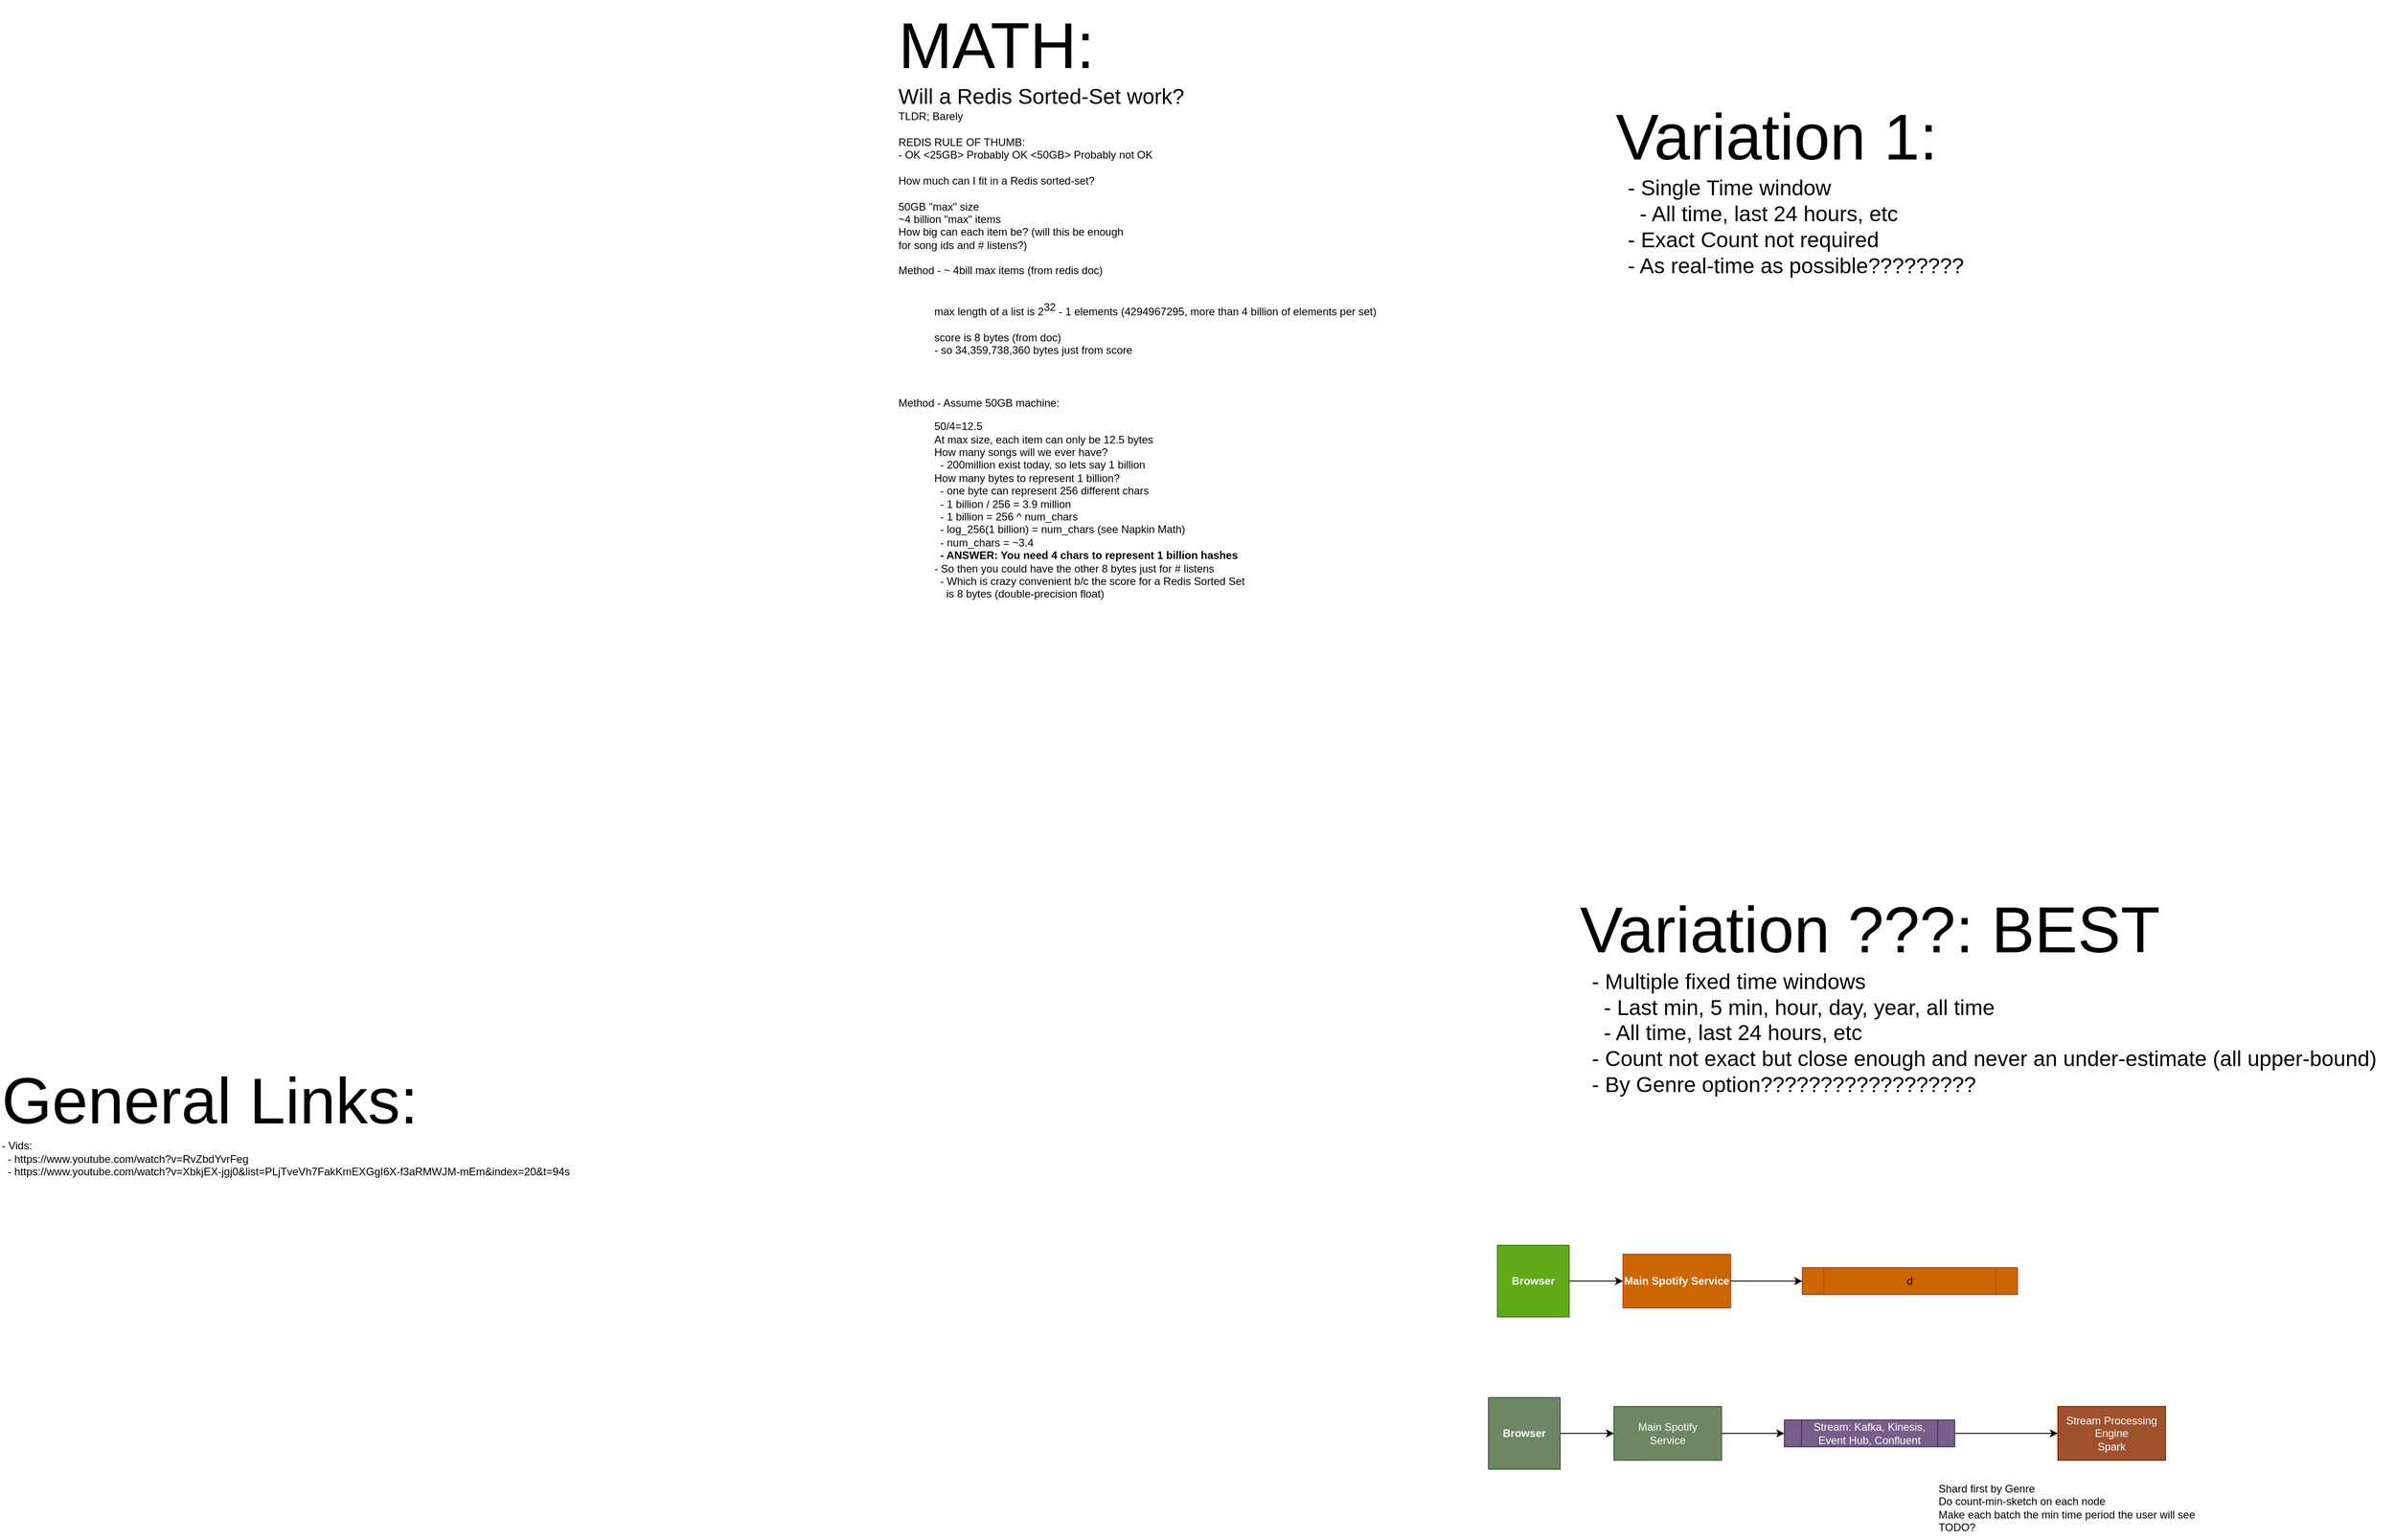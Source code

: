 <mxfile version="22.1.5" type="github">
  <diagram name="Page-1" id="pjqLWg9D4QJs4aynukWV">
    <mxGraphModel dx="2537" dy="887" grid="1" gridSize="10" guides="1" tooltips="1" connect="1" arrows="1" fold="1" page="1" pageScale="1" pageWidth="850" pageHeight="1100" math="0" shadow="0">
      <root>
        <mxCell id="0" />
        <mxCell id="1" parent="0" />
        <mxCell id="_Esm-FiioBOgBzFB0kT--1" value="&lt;font style=&quot;font-size: 72px;&quot;&gt;Variation 1:&lt;/font&gt;&lt;div style=&quot;font-size: 24px;&quot; align=&quot;left&quot;&gt;&lt;font style=&quot;font-size: 24px;&quot;&gt;&amp;nbsp; - Single Time window&lt;/font&gt;&lt;/div&gt;&lt;div style=&quot;font-size: 24px;&quot; align=&quot;left&quot;&gt;&lt;font style=&quot;font-size: 24px;&quot;&gt;&amp;nbsp; &amp;nbsp; - All time, last 24 hours, etc&lt;br&gt;&amp;nbsp; - Exact Count not required&lt;/font&gt;&lt;/div&gt;&lt;div style=&quot;font-size: 24px;&quot; align=&quot;left&quot;&gt;&lt;font style=&quot;font-size: 24px;&quot;&gt;&amp;nbsp; - As real-time as possible????????&lt;/font&gt;&lt;br&gt;&lt;/div&gt;" style="text;html=1;align=left;verticalAlign=middle;resizable=0;points=[];autosize=1;strokeColor=none;fillColor=none;" vertex="1" parent="1">
          <mxGeometry x="1150" y="140" width="410" height="220" as="geometry" />
        </mxCell>
        <mxCell id="_Esm-FiioBOgBzFB0kT--2" value="&lt;div align=&quot;left&quot;&gt;&lt;font style=&quot;font-size: 72px;&quot;&gt;General Links:&lt;/font&gt;&lt;/div&gt;&lt;div align=&quot;left&quot;&gt;&lt;font style=&quot;font-size: 12px;&quot;&gt;- Vids:&lt;/font&gt;&lt;/div&gt;&lt;div align=&quot;left&quot;&gt;&lt;font style=&quot;font-size: 12px;&quot;&gt;&amp;nbsp; - https://www.youtube.com/watch?v=RvZbdYvrFeg&lt;br&gt;&lt;/font&gt;&lt;/div&gt;&lt;div align=&quot;left&quot;&gt;&lt;font style=&quot;font-size: 12px;&quot;&gt;&amp;nbsp; - https://www.youtube.com/watch?v=XbkjEX-jgj0&amp;amp;list=PLjTveVh7FakKmEXGgI6X-f3aRMWJM-mEm&amp;amp;index=20&amp;amp;t=94s&lt;br&gt;&lt;/font&gt;&lt;/div&gt;" style="text;html=1;align=left;verticalAlign=middle;resizable=0;points=[];autosize=1;strokeColor=none;fillColor=none;" vertex="1" parent="1">
          <mxGeometry x="-650" y="1220" width="660" height="140" as="geometry" />
        </mxCell>
        <mxCell id="_Esm-FiioBOgBzFB0kT--4" value="&lt;div align=&quot;left&quot;&gt;&lt;font style=&quot;font-size: 72px;&quot;&gt;MATH:&lt;/font&gt;&lt;/div&gt;&lt;div style=&quot;&quot; align=&quot;left&quot;&gt;&lt;font style=&quot;font-size: 24px;&quot;&gt;Will a Redis Sorted-Set work?&lt;/font&gt;&lt;br&gt;TLDR; Barely &lt;br&gt;&lt;br&gt;REDIS RULE OF THUMB:&lt;/div&gt;&lt;div style=&quot;&quot; align=&quot;left&quot;&gt;- OK &amp;lt;25GB&amp;gt; Probably OK &amp;lt;50GB&amp;gt; Probably not OK&lt;br&gt;&lt;/div&gt;&lt;div style=&quot;&quot; align=&quot;left&quot;&gt;&lt;br&gt;How much can I fit in a Redis sorted-set?&lt;/div&gt;&lt;div align=&quot;left&quot;&gt;&lt;br&gt;&lt;/div&gt;&lt;div align=&quot;left&quot;&gt;50GB &quot;max&quot; size&lt;/div&gt;&lt;div align=&quot;left&quot;&gt;~4 billion &quot;max&quot; items&lt;/div&gt;&lt;div align=&quot;left&quot;&gt;How big can each item be? (will this be enough&lt;br&gt;for song ids and # listens?)&lt;/div&gt;&lt;div align=&quot;left&quot;&gt;&lt;br&gt;&lt;/div&gt;&lt;div align=&quot;left&quot;&gt;Method - ~ 4bill max items (from redis doc)&lt;br&gt;&lt;br&gt;&lt;blockquote&gt;&lt;font style=&quot;font-size: 12px;&quot;&gt;max length of a list is 2&lt;span style=&quot;font-family: Arial, sans-serif; color: rgb(0, 0, 0); background-color: transparent; font-weight: 400; font-style: normal; font-variant: normal; text-decoration: none; vertical-align: baseline;&quot;&gt;&lt;span style=&quot;vertical-align: super;&quot;&gt;32&lt;/span&gt;&lt;/span&gt;&lt;span style=&quot;font-family: Arial, sans-serif; color: rgb(0, 0, 0); background-color: transparent; font-weight: 400; font-style: normal; font-variant: normal; text-decoration: none; vertical-align: baseline;&quot;&gt; - 1 elements (4294967295, more than 4 billion of elements per set)&lt;/span&gt;&lt;/font&gt;&lt;div align=&quot;left&quot;&gt;&lt;font style=&quot;font-size: 12px;&quot;&gt;&lt;span style=&quot;font-family: Arial, sans-serif; color: rgb(0, 0, 0); background-color: transparent; font-weight: 400; font-style: normal; font-variant: normal; text-decoration: none; vertical-align: baseline;&quot;&gt;&lt;br&gt;&lt;/span&gt;&lt;/font&gt;&lt;/div&gt;&lt;div align=&quot;left&quot;&gt;&lt;font style=&quot;font-size: 12px;&quot;&gt;&lt;span style=&quot;font-family: Arial, sans-serif; color: rgb(0, 0, 0); background-color: transparent; font-weight: 400; font-style: normal; font-variant: normal; text-decoration: none; vertical-align: baseline;&quot;&gt;score is 8 bytes (from doc)&lt;/span&gt;&lt;/font&gt;&lt;/div&gt;&lt;div align=&quot;left&quot;&gt;&lt;font style=&quot;font-size: 12px;&quot;&gt;&lt;span style=&quot;font-family: Arial, sans-serif; color: rgb(0, 0, 0); background-color: transparent; font-weight: 400; font-style: normal; font-variant: normal; text-decoration: none; vertical-align: baseline;&quot;&gt;- so 34,359,738,360 bytes just from score&lt;/span&gt;&lt;span style=&quot;font-family: Arial, sans-serif; color: rgb(0, 0, 0); background-color: transparent; font-weight: 400; font-style: normal; font-variant: normal; text-decoration: none; vertical-align: baseline;&quot;&gt;&lt;br&gt;&lt;/span&gt;&lt;/font&gt;&lt;/div&gt;&lt;/blockquote&gt;&lt;/div&gt;&lt;div align=&quot;left&quot;&gt;&lt;span style=&quot;font-size: 11pt; font-family: Arial, sans-serif; color: rgb(0, 0, 0); background-color: transparent; font-weight: 400; font-style: normal; font-variant: normal; text-decoration: none; vertical-align: baseline;&quot;&gt;&lt;br&gt;&lt;/span&gt;&lt;/div&gt;&lt;div align=&quot;left&quot;&gt;&lt;br&gt;&lt;/div&gt;&lt;div align=&quot;left&quot;&gt;Method - Assume 50GB machine:&lt;br&gt;&lt;/div&gt;&lt;blockquote&gt;&lt;div align=&quot;left&quot;&gt;50/4=12.5&lt;/div&gt;&lt;div align=&quot;left&quot;&gt;At max size, each item can only be 12.5 bytes&lt;br&gt;How many songs will we ever have?&lt;/div&gt;&lt;div align=&quot;left&quot;&gt;&amp;nbsp; - 200million exist today, so lets say 1 billion&lt;/div&gt;&lt;div align=&quot;left&quot;&gt;How many bytes to represent 1 billion?&lt;/div&gt;&lt;div align=&quot;left&quot;&gt;&amp;nbsp; - one byte can represent 256 different chars&lt;/div&gt;&lt;div align=&quot;left&quot;&gt;&amp;nbsp; - 1 billion / 256 = 3.9 million ``````````````````&lt;br&gt;&lt;/div&gt;&lt;div align=&quot;left&quot;&gt;&amp;nbsp; - 1 billion = 256 ^ num_chars&lt;/div&gt;&lt;div align=&quot;left&quot;&gt;&amp;nbsp; - log_256(1 billion) = num_chars (see Napkin Math)&lt;/div&gt;&lt;div align=&quot;left&quot;&gt;&amp;nbsp; - num_chars = ~3.4&lt;/div&gt;&lt;div align=&quot;left&quot;&gt;&lt;b&gt;&amp;nbsp; - ANSWER: You need 4 chars to represent 1 billion hashes&lt;/b&gt;&lt;br&gt;- So then you could have the other 8 bytes just for # listens&lt;/div&gt;&lt;div align=&quot;left&quot;&gt;&amp;nbsp; - Which is crazy convenient b/c the score for a Redis Sorted Set&lt;/div&gt;&lt;div align=&quot;left&quot;&gt;&amp;nbsp;&amp;nbsp;&amp;nbsp; is 8 bytes (double-precision float)&lt;/div&gt;&lt;div align=&quot;left&quot;&gt;&lt;br&gt;&lt;/div&gt;&lt;div align=&quot;left&quot;&gt;&lt;br&gt;&lt;/div&gt;&lt;div align=&quot;left&quot;&gt;&lt;br&gt;&lt;/div&gt;&lt;div align=&quot;left&quot;&gt;&lt;br&gt;&lt;/div&gt;&lt;div align=&quot;left&quot;&gt;&lt;br&gt;&lt;/div&gt;&lt;/blockquote&gt;&lt;div align=&quot;left&quot;&gt;&lt;br&gt;&lt;/div&gt;&lt;div align=&quot;left&quot;&gt;&lt;br&gt;&lt;/div&gt;" style="text;html=1;align=left;verticalAlign=middle;resizable=0;points=[];autosize=1;strokeColor=none;fillColor=none;" vertex="1" parent="1">
          <mxGeometry x="350" y="40" width="610" height="790" as="geometry" />
        </mxCell>
        <mxCell id="_Esm-FiioBOgBzFB0kT--5" value="&lt;font style=&quot;font-size: 72px;&quot;&gt;Variation ???: BEST&lt;br&gt;&lt;/font&gt;&lt;div style=&quot;font-size: 24px;&quot; align=&quot;left&quot;&gt;&lt;font style=&quot;font-size: 24px;&quot;&gt;&amp;nbsp; - Multiple fixed time windows&lt;/font&gt;&lt;/div&gt;&lt;div style=&quot;font-size: 24px;&quot; align=&quot;left&quot;&gt;&lt;font style=&quot;font-size: 24px;&quot;&gt;&amp;nbsp;&amp;nbsp;&amp;nbsp; - Last min, 5 min, hour, day, year, all time&lt;br&gt;&lt;/font&gt;&lt;/div&gt;&lt;div style=&quot;font-size: 24px;&quot; align=&quot;left&quot;&gt;&lt;font style=&quot;font-size: 24px;&quot;&gt;&amp;nbsp; &amp;nbsp; - All time, last 24 hours, etc&lt;br&gt;&amp;nbsp; - Count not exact but close enough and never an under-estimate (all upper-bound)&lt;br&gt;&lt;/font&gt;&lt;/div&gt;&lt;div style=&quot;font-size: 24px;&quot; align=&quot;left&quot;&gt;&lt;font style=&quot;font-size: 24px;&quot;&gt;&amp;nbsp; - By Genre option??????????????????&lt;/font&gt;&lt;br&gt;&lt;/div&gt;" style="text;html=1;align=left;verticalAlign=middle;resizable=0;points=[];autosize=1;strokeColor=none;fillColor=none;" vertex="1" parent="1">
          <mxGeometry x="1110" y="1030" width="910" height="240" as="geometry" />
        </mxCell>
        <mxCell id="_Esm-FiioBOgBzFB0kT--8" value="" style="edgeStyle=orthogonalEdgeStyle;rounded=0;orthogonalLoop=1;jettySize=auto;html=1;" edge="1" parent="1" source="_Esm-FiioBOgBzFB0kT--6" target="_Esm-FiioBOgBzFB0kT--7">
          <mxGeometry relative="1" as="geometry" />
        </mxCell>
        <mxCell id="_Esm-FiioBOgBzFB0kT--6" value="&lt;b&gt;Browser&lt;/b&gt;" style="whiteSpace=wrap;html=1;aspect=fixed;fillColor=#60a917;fontColor=#ffffff;strokeColor=#2D7600;" vertex="1" parent="1">
          <mxGeometry x="1020" y="1430" width="80" height="80" as="geometry" />
        </mxCell>
        <mxCell id="_Esm-FiioBOgBzFB0kT--10" value="" style="edgeStyle=orthogonalEdgeStyle;rounded=0;orthogonalLoop=1;jettySize=auto;html=1;" edge="1" parent="1" source="_Esm-FiioBOgBzFB0kT--7" target="_Esm-FiioBOgBzFB0kT--9">
          <mxGeometry relative="1" as="geometry" />
        </mxCell>
        <mxCell id="_Esm-FiioBOgBzFB0kT--7" value="&lt;font color=&quot;#ffffff&quot;&gt;&lt;b&gt;Main Spotify Service&lt;br&gt;&lt;/b&gt;&lt;/font&gt;" style="whiteSpace=wrap;html=1;fillColor=#CC6600;strokeColor=#C73500;fontColor=#000000;" vertex="1" parent="1">
          <mxGeometry x="1160" y="1440" width="120" height="60" as="geometry" />
        </mxCell>
        <mxCell id="_Esm-FiioBOgBzFB0kT--9" value="d" style="shape=process;whiteSpace=wrap;html=1;backgroundOutline=1;fillColor=#CC6600;strokeColor=#C73500;fontColor=#000000;" vertex="1" parent="1">
          <mxGeometry x="1360" y="1455" width="240" height="30" as="geometry" />
        </mxCell>
        <mxCell id="_Esm-FiioBOgBzFB0kT--15" value="" style="edgeStyle=orthogonalEdgeStyle;rounded=0;orthogonalLoop=1;jettySize=auto;html=1;" edge="1" parent="1" source="_Esm-FiioBOgBzFB0kT--13" target="_Esm-FiioBOgBzFB0kT--14">
          <mxGeometry relative="1" as="geometry" />
        </mxCell>
        <mxCell id="_Esm-FiioBOgBzFB0kT--13" value="&lt;b&gt;Browser&lt;/b&gt;" style="whiteSpace=wrap;html=1;aspect=fixed;fillColor=#6d8764;fontColor=#ffffff;strokeColor=#3A5431;" vertex="1" parent="1">
          <mxGeometry x="1010" y="1600" width="80" height="80" as="geometry" />
        </mxCell>
        <mxCell id="_Esm-FiioBOgBzFB0kT--17" value="" style="edgeStyle=orthogonalEdgeStyle;rounded=0;orthogonalLoop=1;jettySize=auto;html=1;" edge="1" parent="1" source="_Esm-FiioBOgBzFB0kT--14" target="_Esm-FiioBOgBzFB0kT--16">
          <mxGeometry relative="1" as="geometry" />
        </mxCell>
        <mxCell id="_Esm-FiioBOgBzFB0kT--14" value="Main Spotify&lt;br&gt;Service" style="whiteSpace=wrap;html=1;fillColor=#6d8764;strokeColor=#3A5431;fontColor=#ffffff;" vertex="1" parent="1">
          <mxGeometry x="1150" y="1610" width="120" height="60" as="geometry" />
        </mxCell>
        <mxCell id="_Esm-FiioBOgBzFB0kT--19" value="" style="edgeStyle=orthogonalEdgeStyle;rounded=0;orthogonalLoop=1;jettySize=auto;html=1;" edge="1" parent="1" source="_Esm-FiioBOgBzFB0kT--16" target="_Esm-FiioBOgBzFB0kT--18">
          <mxGeometry relative="1" as="geometry" />
        </mxCell>
        <mxCell id="_Esm-FiioBOgBzFB0kT--16" value="Stream: Kafka, Kinesis, Event Hub, Confluent" style="shape=process;whiteSpace=wrap;html=1;backgroundOutline=1;fillColor=#76608a;strokeColor=#432D57;fontColor=#ffffff;" vertex="1" parent="1">
          <mxGeometry x="1340" y="1625" width="190" height="30" as="geometry" />
        </mxCell>
        <mxCell id="_Esm-FiioBOgBzFB0kT--18" value="Stream Processing&lt;br&gt;Engine&lt;br&gt;Spark" style="whiteSpace=wrap;html=1;fillColor=#a0522d;strokeColor=#6D1F00;fontColor=#ffffff;" vertex="1" parent="1">
          <mxGeometry x="1645" y="1610" width="120" height="60" as="geometry" />
        </mxCell>
        <mxCell id="_Esm-FiioBOgBzFB0kT--20" value="&lt;div align=&quot;left&quot;&gt;Shard first by Genre&lt;br&gt;&lt;/div&gt;&lt;div align=&quot;left&quot;&gt;Do count-min-sketch on each node&lt;/div&gt;&lt;div align=&quot;left&quot;&gt;Make each batch the min time period the user will see&lt;br&gt;TODO?&lt;br&gt;&lt;/div&gt;" style="text;html=1;align=left;verticalAlign=middle;resizable=0;points=[];autosize=1;strokeColor=none;fillColor=none;" vertex="1" parent="1">
          <mxGeometry x="1510" y="1688" width="320" height="70" as="geometry" />
        </mxCell>
      </root>
    </mxGraphModel>
  </diagram>
</mxfile>
